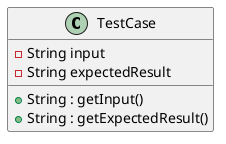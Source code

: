 @startuml
class TestCase {
    - String input
    - String expectedResult

    + String : getInput()
    + String : getExpectedResult()
}
@enduml
